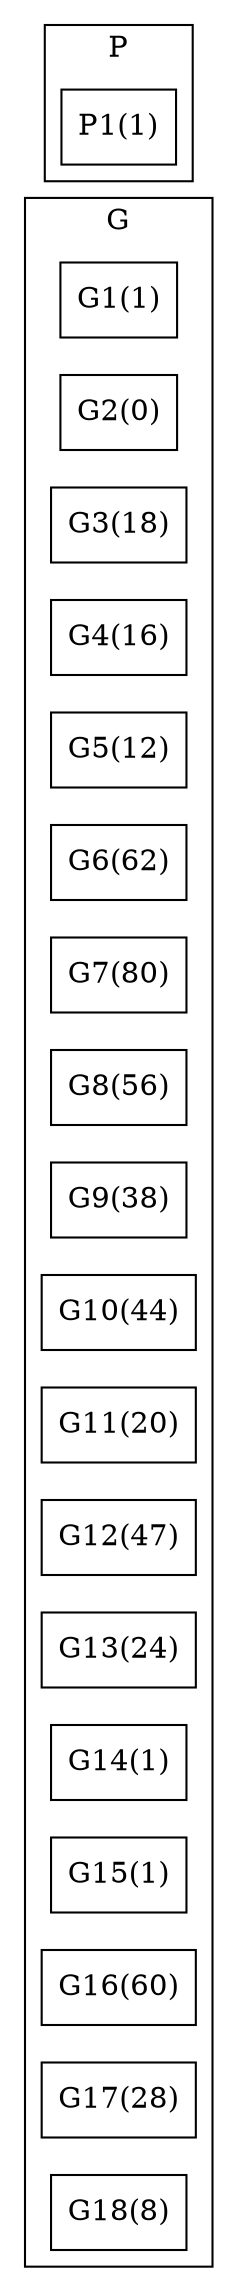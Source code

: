 strict graph BCG {
rankdir=LR;
splines=true;
ranksep="8 equally";
concentrate = true;
node [shape=rectangle];
subgraph cluster_G {
label = "G";
color=black;
rank="same"
G1 [label="G1(1)"];
G2 [label="G2(0)"];
G3 [label="G3(18)"];
G4 [label="G4(16)"];
G5 [label="G5(12)"];
G6 [label="G6(62)"];
G7 [label="G7(80)"];
G8 [label="G8(56)"];
G9 [label="G9(38)"];
G10 [label="G10(44)"];
G11 [label="G11(20)"];
G12 [label="G12(47)"];
G13 [label="G13(24)"];
G14 [label="G14(1)"];
G15 [label="G15(1)"];
G16 [label="G16(60)"];
G17 [label="G17(28)"];
G18 [label="G18(8)"];
}
subgraph cluster_P {
label = "P";
color="black";
rank="same"
P1 [label="P1(1)"];
}
}
